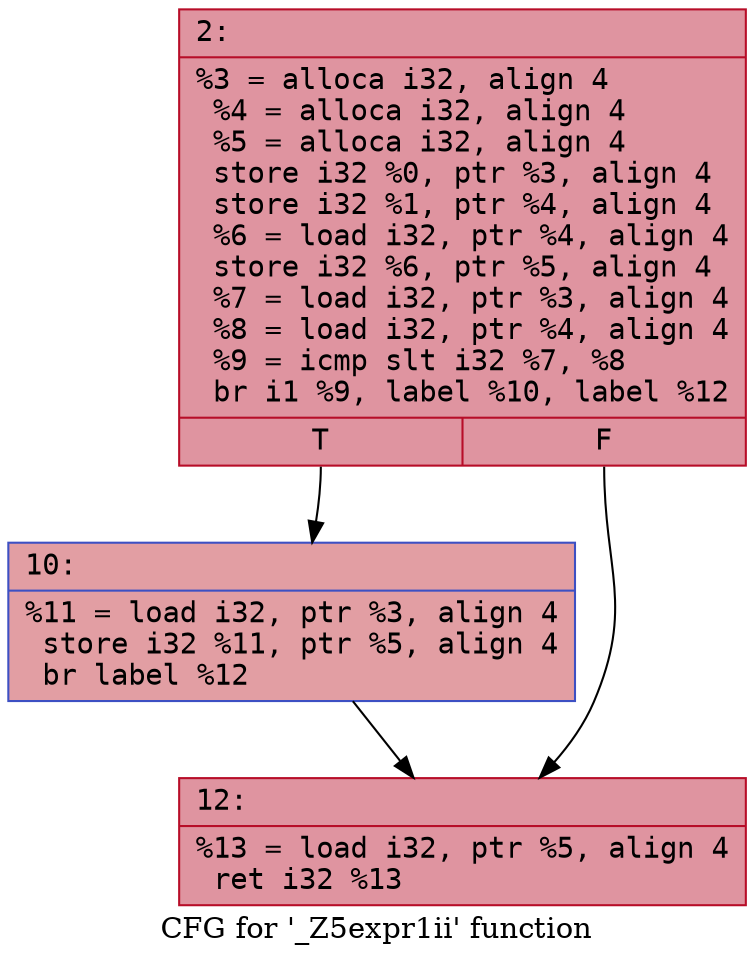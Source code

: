 digraph "CFG for '_Z5expr1ii' function" {
	label="CFG for '_Z5expr1ii' function";

	Node0x5f2a273b3ca0 [shape=record,color="#b70d28ff", style=filled, fillcolor="#b70d2870" fontname="Courier",label="{2:\l|  %3 = alloca i32, align 4\l  %4 = alloca i32, align 4\l  %5 = alloca i32, align 4\l  store i32 %0, ptr %3, align 4\l  store i32 %1, ptr %4, align 4\l  %6 = load i32, ptr %4, align 4\l  store i32 %6, ptr %5, align 4\l  %7 = load i32, ptr %3, align 4\l  %8 = load i32, ptr %4, align 4\l  %9 = icmp slt i32 %7, %8\l  br i1 %9, label %10, label %12\l|{<s0>T|<s1>F}}"];
	Node0x5f2a273b3ca0:s0 -> Node0x5f2a273b5f70;
	Node0x5f2a273b3ca0:s1 -> Node0x5f2a273b5fd0;
	Node0x5f2a273b5f70 [shape=record,color="#3d50c3ff", style=filled, fillcolor="#be242e70" fontname="Courier",label="{10:\l|  %11 = load i32, ptr %3, align 4\l  store i32 %11, ptr %5, align 4\l  br label %12\l}"];
	Node0x5f2a273b5f70 -> Node0x5f2a273b5fd0;
	Node0x5f2a273b5fd0 [shape=record,color="#b70d28ff", style=filled, fillcolor="#b70d2870" fontname="Courier",label="{12:\l|  %13 = load i32, ptr %5, align 4\l  ret i32 %13\l}"];
}

